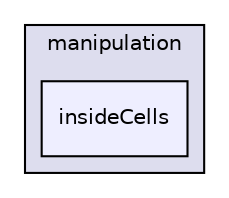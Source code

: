 digraph "applications/utilities/mesh/manipulation/insideCells" {
  bgcolor=transparent;
  compound=true
  node [ fontsize="10", fontname="Helvetica"];
  edge [ labelfontsize="10", labelfontname="Helvetica"];
  subgraph clusterdir_15449a1ef4a09517cc5e2efa6b11565e {
    graph [ bgcolor="#ddddee", pencolor="black", label="manipulation" fontname="Helvetica", fontsize="10", URL="dir_15449a1ef4a09517cc5e2efa6b11565e.html"]
  dir_87f7b387995a6bb9c996b7511c677a9b [shape=box, label="insideCells", style="filled", fillcolor="#eeeeff", pencolor="black", URL="dir_87f7b387995a6bb9c996b7511c677a9b.html"];
  }
}
